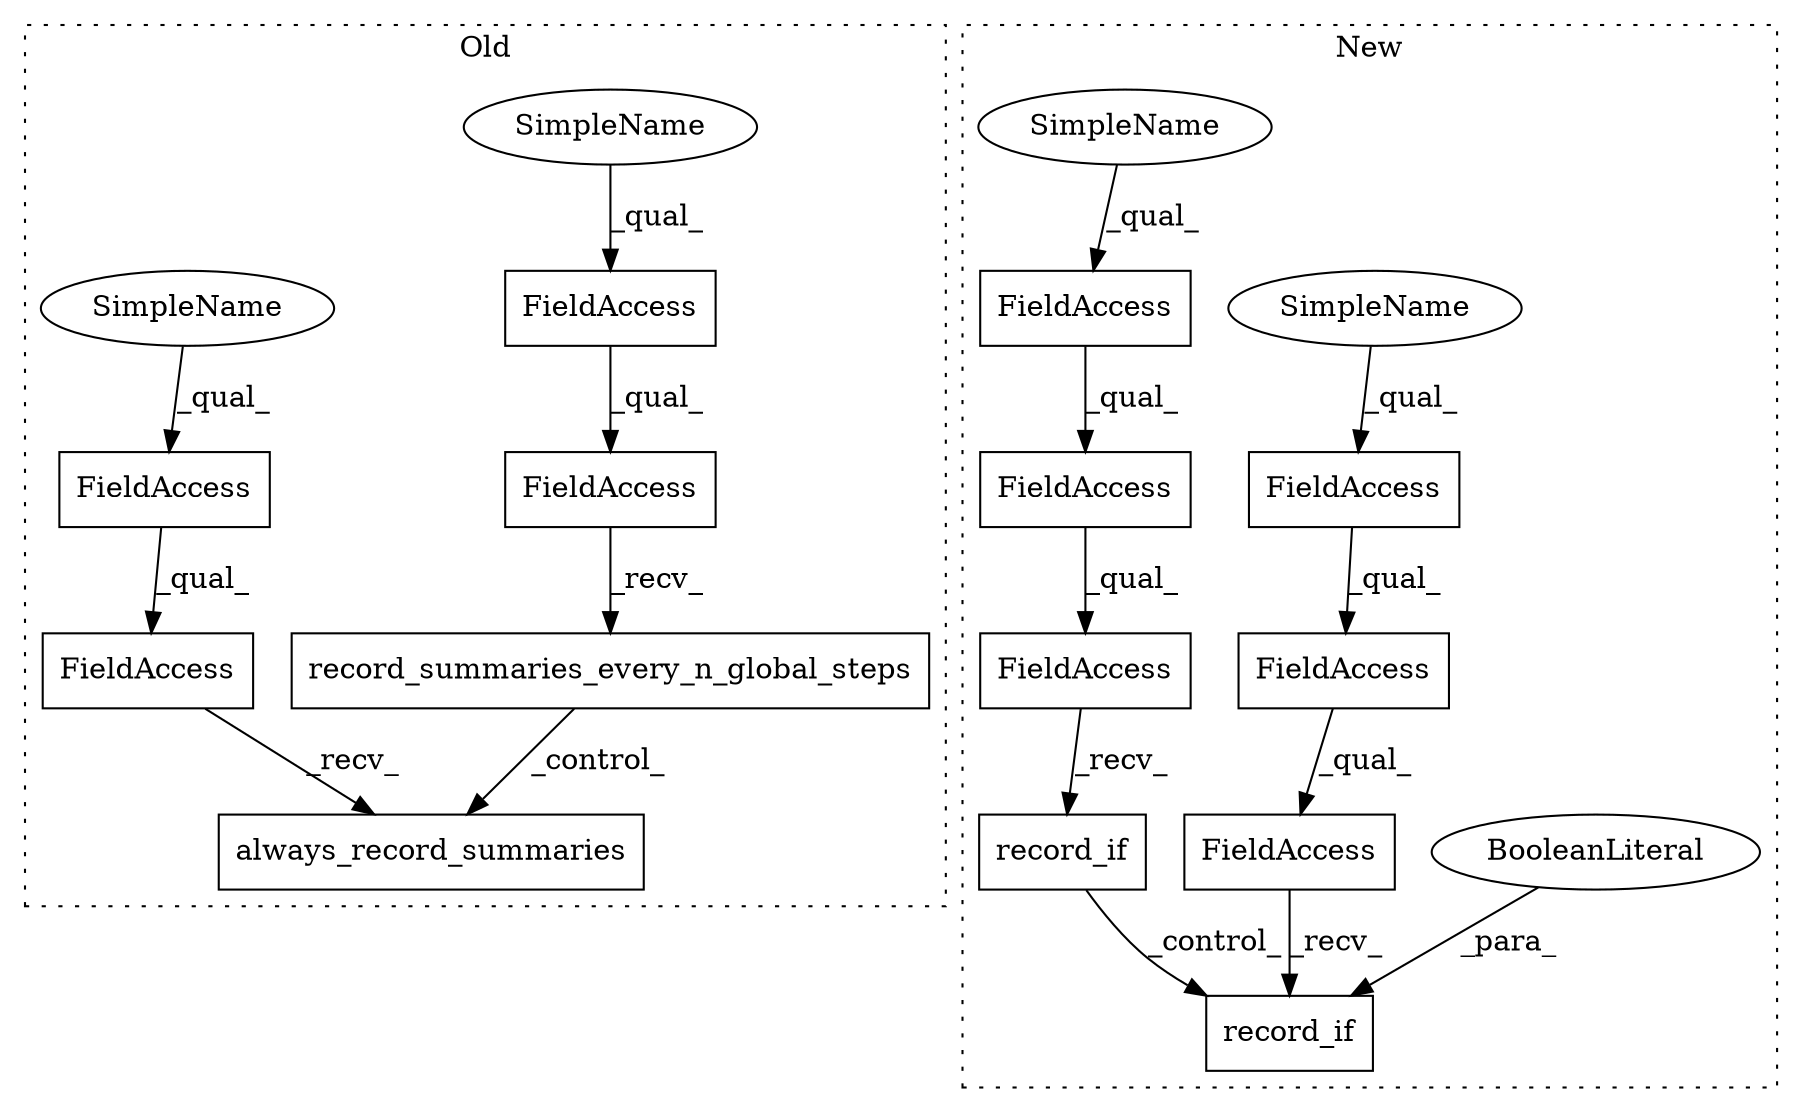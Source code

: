 digraph G {
subgraph cluster0 {
1 [label="record_summaries_every_n_global_steps" a="32" s="5378,5432" l="38,1" shape="box"];
3 [label="FieldAccess" a="22" s="5351" l="26" shape="box"];
4 [label="FieldAccess" a="22" s="5351" l="18" shape="box"];
9 [label="FieldAccess" a="22" s="8369" l="18" shape="box"];
10 [label="FieldAccess" a="22" s="8369" l="26" shape="box"];
13 [label="always_record_summaries" a="32" s="8396" l="25" shape="box"];
18 [label="SimpleName" a="42" s="5351" l="10" shape="ellipse"];
19 [label="SimpleName" a="42" s="8369" l="10" shape="ellipse"];
label = "Old";
style="dotted";
}
subgraph cluster1 {
2 [label="record_if" a="32" s="8415,8429" l="10,1" shape="box"];
5 [label="FieldAccess" a="22" s="8386" l="28" shape="box"];
6 [label="FieldAccess" a="22" s="8386" l="20" shape="box"];
7 [label="FieldAccess" a="22" s="8386" l="17" shape="box"];
8 [label="FieldAccess" a="22" s="5423" l="17" shape="box"];
11 [label="FieldAccess" a="22" s="5423" l="20" shape="box"];
12 [label="FieldAccess" a="22" s="5423" l="28" shape="box"];
14 [label="record_if" a="32" s="5452,5523" l="10,1" shape="box"];
15 [label="BooleanLiteral" a="9" s="8425" l="4" shape="ellipse"];
16 [label="SimpleName" a="42" s="8386" l="10" shape="ellipse"];
17 [label="SimpleName" a="42" s="5423" l="10" shape="ellipse"];
label = "New";
style="dotted";
}
1 -> 13 [label="_control_"];
3 -> 1 [label="_recv_"];
4 -> 3 [label="_qual_"];
5 -> 2 [label="_recv_"];
6 -> 5 [label="_qual_"];
7 -> 6 [label="_qual_"];
8 -> 11 [label="_qual_"];
9 -> 10 [label="_qual_"];
10 -> 13 [label="_recv_"];
11 -> 12 [label="_qual_"];
12 -> 14 [label="_recv_"];
14 -> 2 [label="_control_"];
15 -> 2 [label="_para_"];
16 -> 7 [label="_qual_"];
17 -> 8 [label="_qual_"];
18 -> 4 [label="_qual_"];
19 -> 9 [label="_qual_"];
}